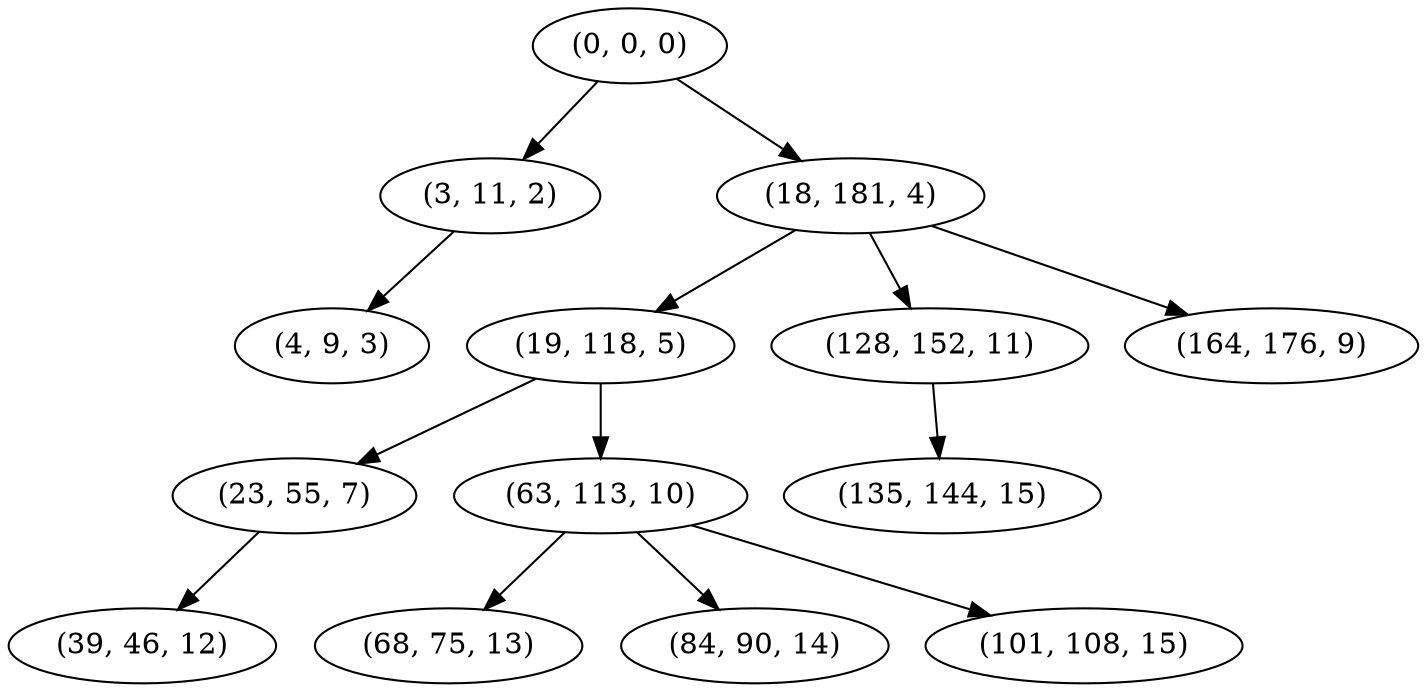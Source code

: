 digraph tree {
    "(0, 0, 0)";
    "(3, 11, 2)";
    "(4, 9, 3)";
    "(18, 181, 4)";
    "(19, 118, 5)";
    "(23, 55, 7)";
    "(39, 46, 12)";
    "(63, 113, 10)";
    "(68, 75, 13)";
    "(84, 90, 14)";
    "(101, 108, 15)";
    "(128, 152, 11)";
    "(135, 144, 15)";
    "(164, 176, 9)";
    "(0, 0, 0)" -> "(3, 11, 2)";
    "(0, 0, 0)" -> "(18, 181, 4)";
    "(3, 11, 2)" -> "(4, 9, 3)";
    "(18, 181, 4)" -> "(19, 118, 5)";
    "(18, 181, 4)" -> "(128, 152, 11)";
    "(18, 181, 4)" -> "(164, 176, 9)";
    "(19, 118, 5)" -> "(23, 55, 7)";
    "(19, 118, 5)" -> "(63, 113, 10)";
    "(23, 55, 7)" -> "(39, 46, 12)";
    "(63, 113, 10)" -> "(68, 75, 13)";
    "(63, 113, 10)" -> "(84, 90, 14)";
    "(63, 113, 10)" -> "(101, 108, 15)";
    "(128, 152, 11)" -> "(135, 144, 15)";
}
